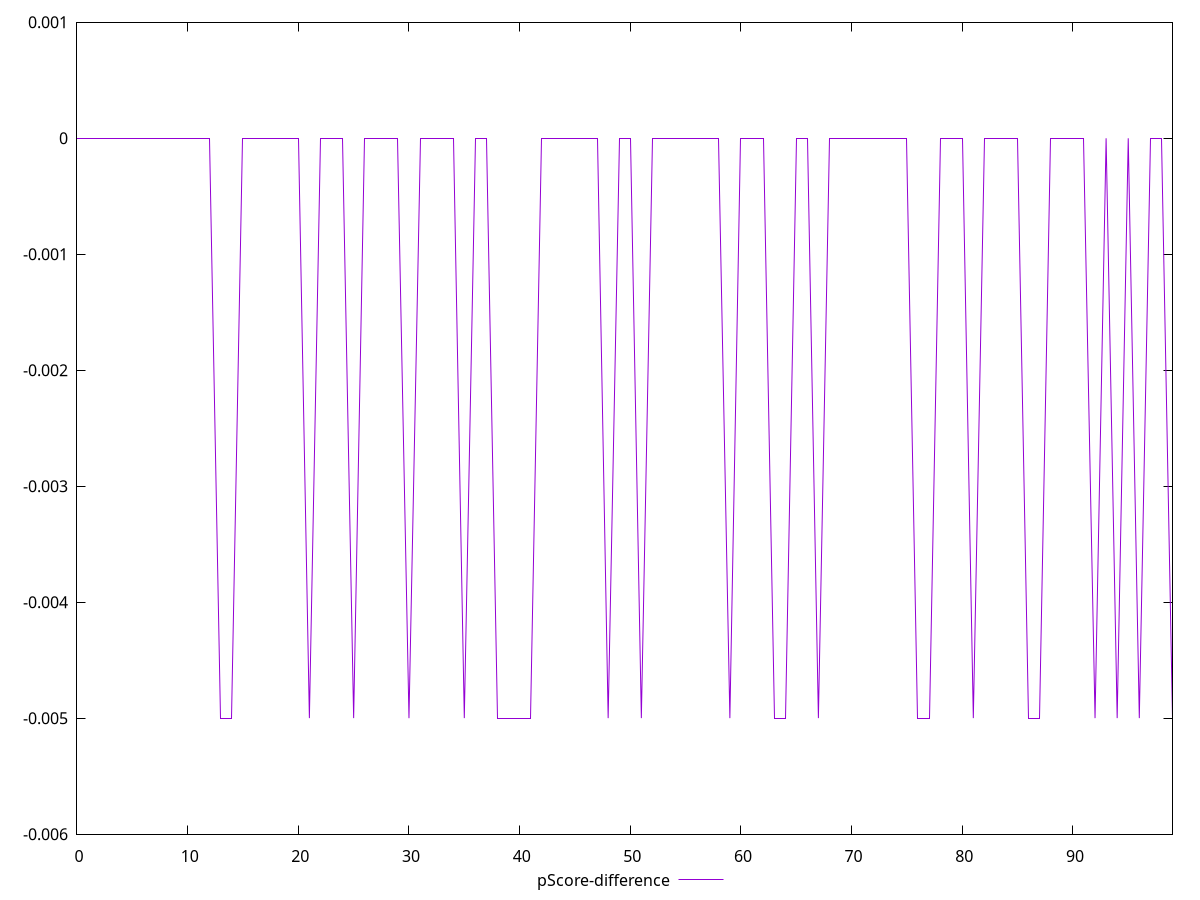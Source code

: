 reset

$pScoreDifference <<EOF
0 0
1 0
2 0
3 0
4 0
5 0
6 0
7 0
8 0
9 0
10 0
11 0
12 0
13 -0.0050000000000000044
14 -0.0050000000000000044
15 0
16 0
17 0
18 0
19 0
20 0
21 -0.0050000000000000044
22 0
23 0
24 0
25 -0.0050000000000000044
26 0
27 0
28 0
29 0
30 -0.0050000000000000044
31 0
32 0
33 0
34 0
35 -0.0050000000000000044
36 0
37 0
38 -0.0050000000000000044
39 -0.0050000000000000044
40 -0.0050000000000000044
41 -0.0050000000000000044
42 0
43 0
44 0
45 0
46 0
47 0
48 -0.0050000000000000044
49 0
50 0
51 -0.0050000000000000044
52 0
53 0
54 0
55 0
56 0
57 0
58 0
59 -0.0050000000000000044
60 0
61 0
62 0
63 -0.0050000000000000044
64 -0.0050000000000000044
65 0
66 0
67 -0.0050000000000000044
68 0
69 0
70 0
71 0
72 0
73 0
74 0
75 0
76 -0.0050000000000000044
77 -0.0050000000000000044
78 0
79 0
80 0
81 -0.0050000000000000044
82 0
83 0
84 0
85 0
86 -0.0050000000000000044
87 -0.0050000000000000044
88 0
89 0
90 0
91 0
92 -0.0050000000000000044
93 0
94 -0.0050000000000000044
95 0
96 -0.0050000000000000044
97 0
98 0
99 -0.0050000000000000044
EOF

set key outside below
set xrange [0:99]
set yrange [-0.0060000000000000045:0.001]
set trange [-0.0060000000000000045:0.001]
set terminal svg size 640, 500 enhanced background rgb 'white'
set output "reports/report_00032_2021-02-25T10-28-15.087Z/uses-text-compression/samples/agenda/pScore-difference/values.svg"

plot $pScoreDifference title "pScore-difference" with line

reset

